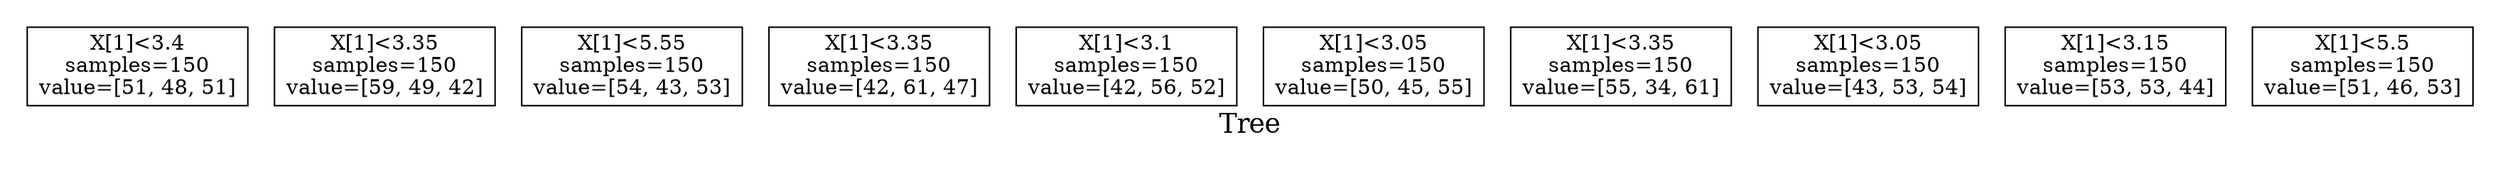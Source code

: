 digraph Tree_model{
graph[
label = "Tree",
bgcolor = "#ffffff",
fontcolor = "#000000",
fontsize = "18",
style = "filled",
margin = 0.2
];
node[
shape = box,
fillcolor = "#ffffff"
];
node1 [
label = "X[1]<3.4
samples=150
value=[51, 48, 51]"
];
node2 [
label = "X[1]<3.35
samples=150
value=[59, 49, 42]"
];
node3 [
label = "X[1]<5.55
samples=150
value=[54, 43, 53]"
];
node4 [
label = "X[1]<3.35
samples=150
value=[42, 61, 47]"
];
node5 [
label = "X[1]<3.1
samples=150
value=[42, 56, 52]"
];
node6 [
label = "X[1]<3.05
samples=150
value=[50, 45, 55]"
];
node7 [
label = "X[1]<3.35
samples=150
value=[55, 34, 61]"
];
node8 [
label = "X[1]<3.05
samples=150
value=[43, 53, 54]"
];
node9 [
label = "X[1]<3.15
samples=150
value=[53, 53, 44]"
];
node10 [
label = "X[1]<5.5
samples=150
value=[51, 46, 53]"
];
}